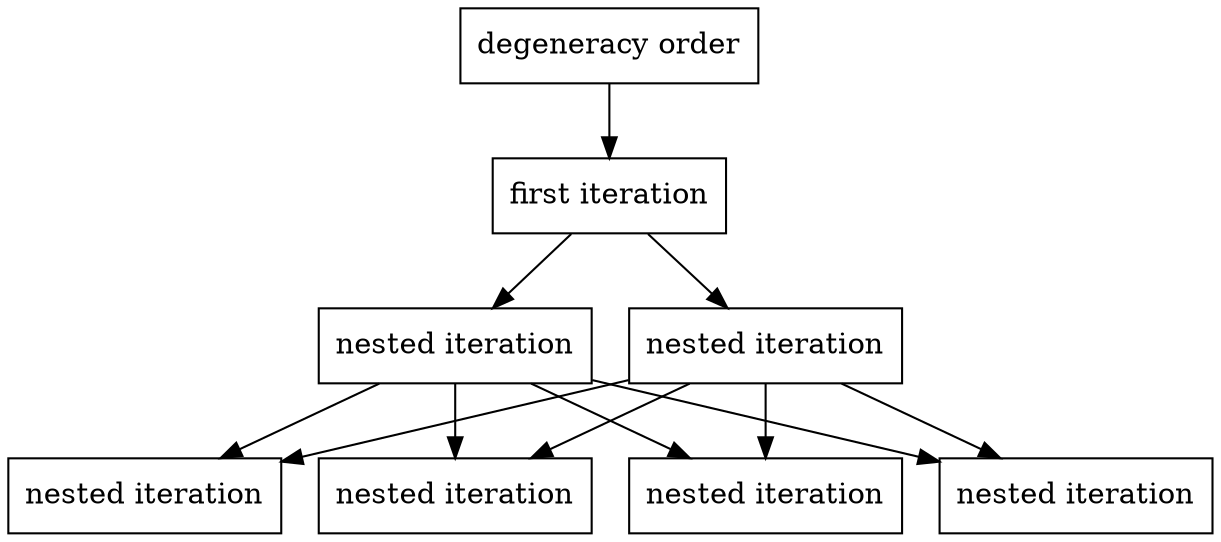 digraph G {
  a [shape=box label="degeneracy order"]
  b [shape=box label="first iteration"]
  c [shape=box label="nested iteration"]
  d [shape=box label="nested iteration"]
  e [shape=box label="nested iteration"]
  f [shape=box label="nested iteration"]
  g [shape=box label="nested iteration"]
  h [shape=box label="nested iteration"]
  a -> {b}
  b -> {c, d}
  c -> {e, f, g, h}
  d -> {e, f, g, h}
}
